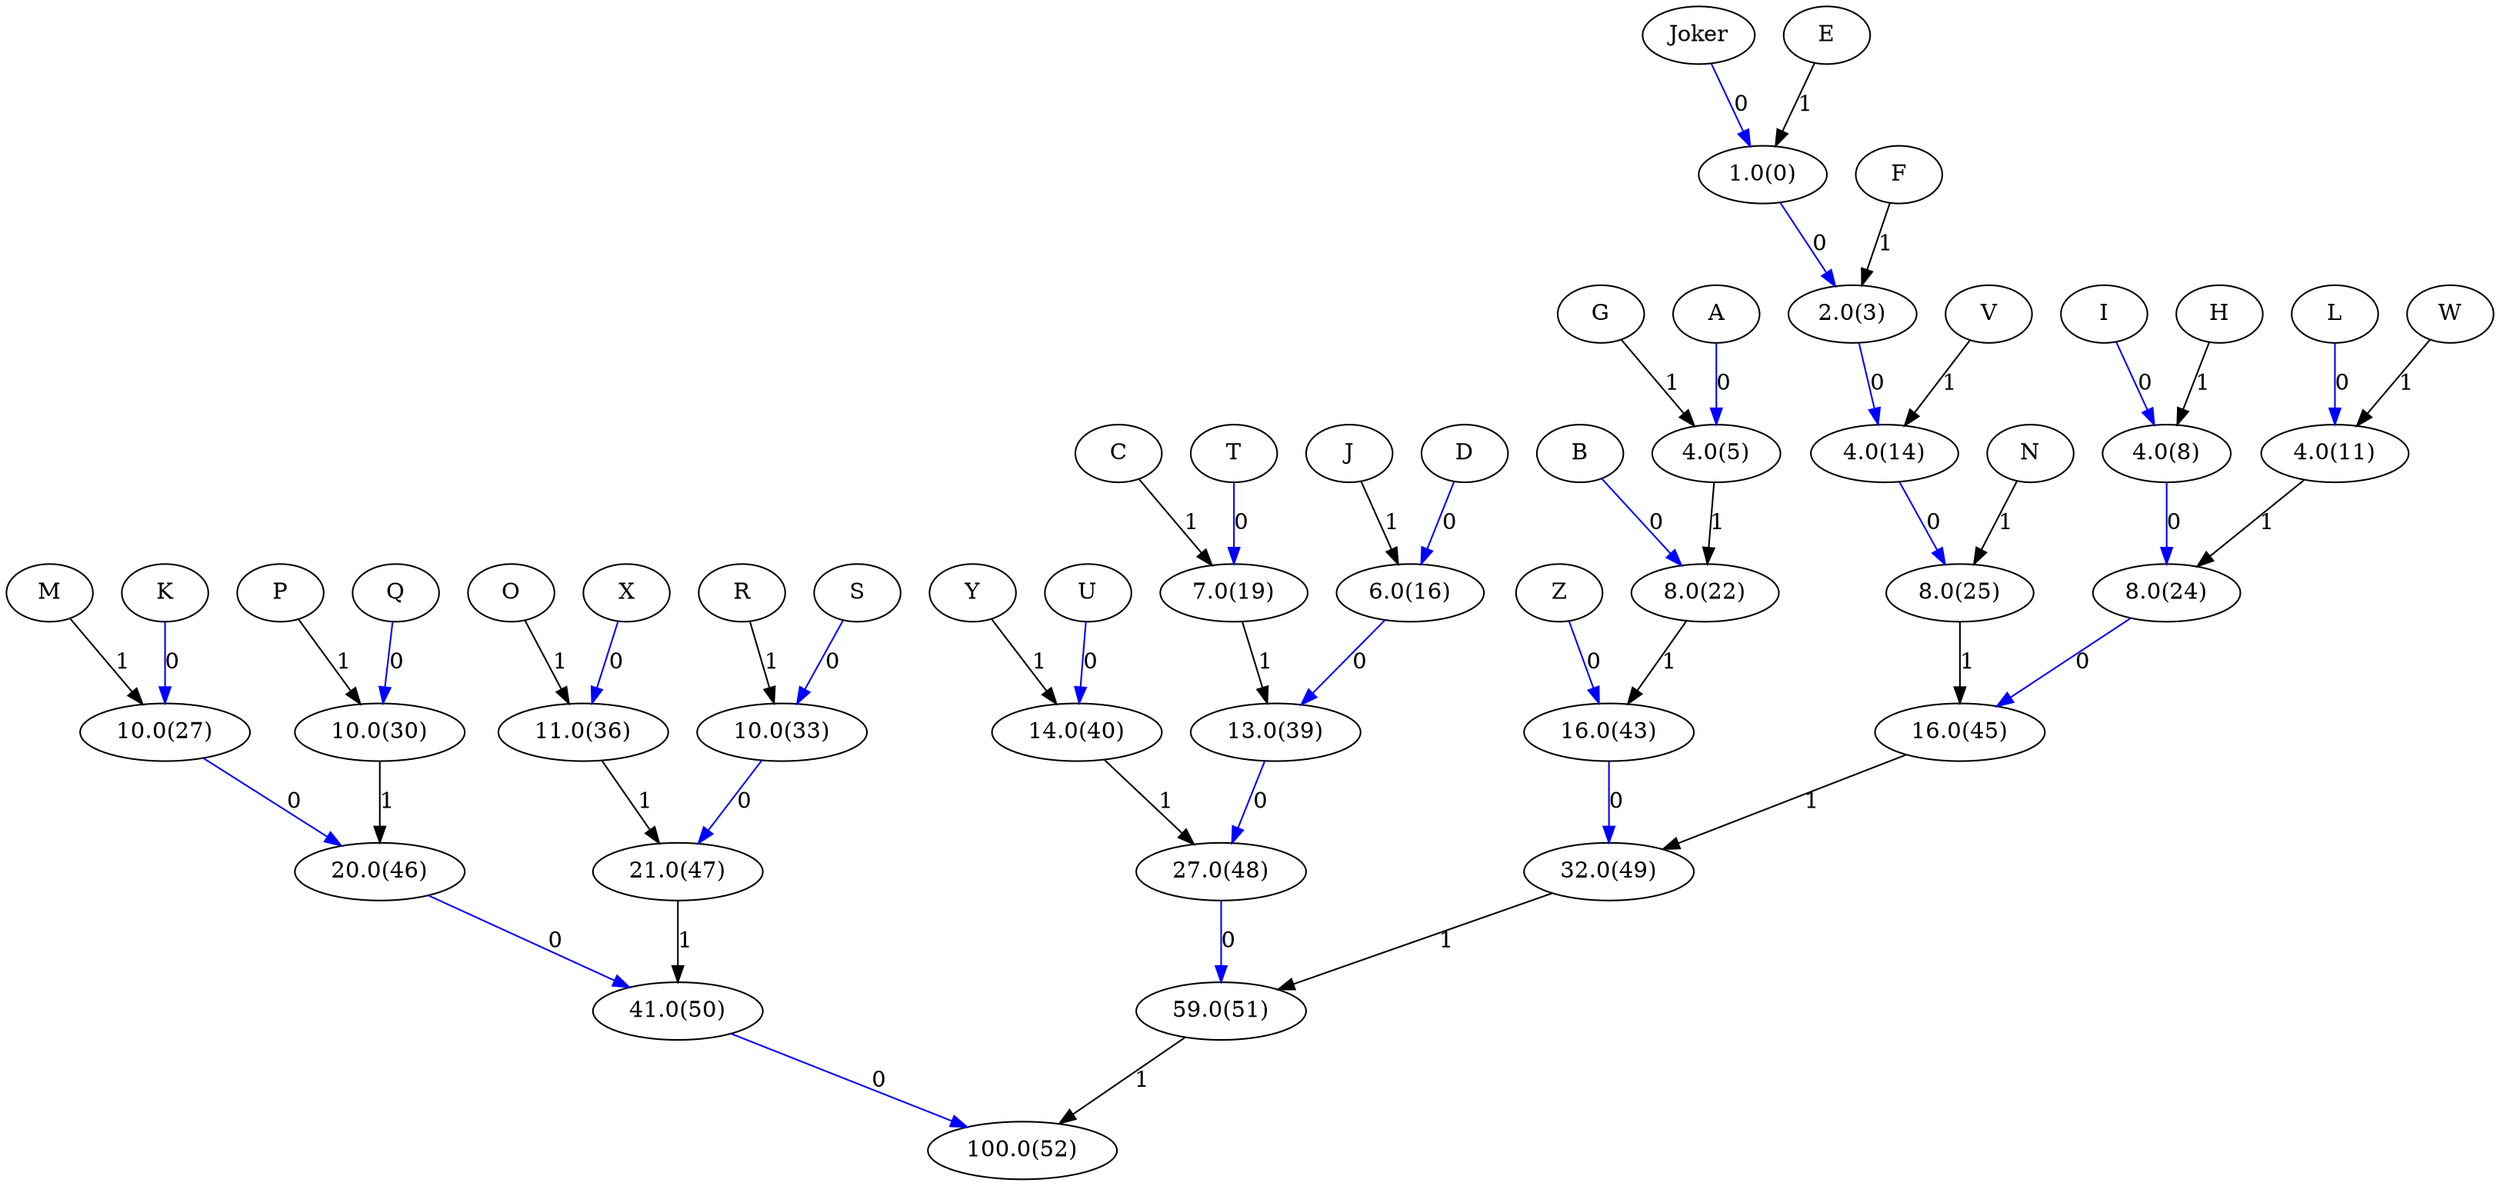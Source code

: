 strict digraph {
	graph [bb="0,0,1552,756"];
	node [label="\N"];
	Joker	 [height="0.50",
		pos="1056,738",
		width="0.97"];
	"1.0(0)"	 [height="0.50",
		pos="1096,648",
		width="1.11"];
	Joker -> "1.0(0)"	 [color=blue,
		label=0,
		lp="1083,693",
		pos="e,1088,666 1064,720 1070,707 1077,689 1084,675"];
	"2.0(3)"	 [height="0.50",
		pos="1152,558",
		width="1.11"];
	"1.0(0)" -> "2.0(3)"	 [color=blue,
		label=0,
		lp="1132,603",
		pos="e,1141,575 1107,631 1115,618 1126,599 1136,584"];
	"4.0(14)"	 [height="0.50",
		pos="1172,468",
		width="1.28"];
	"2.0(3)" -> "4.0(14)"	 [color=blue,
		label=0,
		lp="1167,513",
		pos="e,1168,486 1156,540 1159,527 1163,510 1166,496"];
	"8.0(25)"	 [height="0.50",
		pos="1175,378",
		width="1.28"];
	"4.0(14)" -> "8.0(25)"	 [color=blue,
		label=0,
		lp="1177,423",
		pos="e,1174,396 1173,450 1173,437 1174,421 1174,406"];
	E	 [height="0.50",
		pos="1136,738",
		width="0.75"];
	E -> "1.0(0)"	 [label=1,
		lp="1123,693",
		pos="e,1104,666 1128,721 1122,708 1114,690 1108,675"];
	"16.0(45)"	 [height="0.50",
		pos="1175,288",
		width="1.47"];
	"8.0(25)" -> "16.0(45)"	 [label=1,
		lp="1179,333",
		pos="e,1175,306 1175,360 1175,347 1175,331 1175,316"];
	F	 [height="0.50",
		pos="1181,648",
		width="0.75"];
	F -> "2.0(3)"	 [label=1,
		lp="1172,603",
		pos="e,1158,576 1175,630 1171,617 1166,600 1161,586"];
	A	 [height="0.50",
		pos="1067,558",
		width="0.75"];
	"4.0(5)"	 [height="0.50",
		pos="1067,468",
		width="1.11"];
	A -> "4.0(5)"	 [color=blue,
		label=0,
		lp="1071,513",
		pos="e,1067,486 1067,540 1067,527 1067,511 1067,496"];
	"8.0(22)"	 [height="0.50",
		pos="1062,378",
		width="1.28"];
	"4.0(5)" -> "8.0(22)"	 [label=1,
		lp="1068,423",
		pos="e,1063,396 1066,450 1065,437 1064,421 1064,406"];
	"16.0(43)"	 [height="0.50",
		pos="1002,288",
		width="1.47"];
	"8.0(22)" -> "16.0(43)"	 [label=1,
		lp="1040,333",
		pos="e,1014,306 1050,360 1042,347 1029,329 1020,314"];
	"32.0(49)"	 [height="0.50",
		pos="1002,198",
		width="1.47"];
	"16.0(43)" -> "32.0(49)"	 [color=blue,
		label=0,
		lp="1006,243",
		pos="e,1002,216 1002,270 1002,257 1002,241 1002,226"];
	G	 [height="0.50",
		pos="995,558",
		width="0.75"];
	G -> "4.0(5)"	 [label=1,
		lp="1040,513",
		pos="e,1053,485 1008,542 1019,528 1034,509 1047,493"];
	I	 [height="0.50",
		pos="1309,558",
		width="0.75"];
	"4.0(8)"	 [height="0.50",
		pos="1348,468",
		width="1.11"];
	I -> "4.0(8)"	 [color=blue,
		label=0,
		lp="1335,513",
		pos="e,1340,486 1317,541 1323,528 1330,510 1336,495"];
	"8.0(24)"	 [height="0.50",
		pos="1348,378",
		width="1.28"];
	"4.0(8)" -> "8.0(24)"	 [color=blue,
		label=0,
		lp="1352,423",
		pos="e,1348,396 1348,450 1348,437 1348,421 1348,406"];
	"8.0(24)" -> "16.0(45)"	 [color=blue,
		label=0,
		lp="1280,333",
		pos="e,1204,303 1320,364 1291,349 1245,325 1213,308"];
	"16.0(45)" -> "32.0(49)"	 [label=1,
		lp="1107,243",
		pos="e,1031,213 1146,273 1117,258 1072,235 1040,218"];
	H	 [height="0.50",
		pos="1381,558",
		width="0.75"];
	H -> "4.0(8)"	 [label=1,
		lp="1370,513",
		pos="e,1355,486 1374,540 1370,527 1363,510 1358,496"];
	L	 [height="0.50",
		pos="1453,558",
		width="0.75"];
	"4.0(11)"	 [height="0.50",
		pos="1453,468",
		width="1.28"];
	L -> "4.0(11)"	 [color=blue,
		label=0,
		lp="1457,513",
		pos="e,1453,486 1453,540 1453,527 1453,511 1453,496"];
	"4.0(11)" -> "8.0(24)"	 [label=1,
		lp="1413,423",
		pos="e,1367,395 1434,451 1417,437 1393,417 1375,402"];
	W	 [height="0.50",
		pos="1525,558",
		width="0.75"];
	W -> "4.0(11)"	 [label=1,
		lp="1498,513",
		pos="e,1467,485 1512,542 1501,528 1486,509 1473,493"];
	V	 [height="0.50",
		pos="1237,558",
		width="0.75"];
	V -> "4.0(14)"	 [label=1,
		lp="1213,513",
		pos="e,1184,485 1225,541 1215,528 1201,509 1190,493"];
	D	 [height="0.50",
		pos="910,468",
		width="0.75"];
	"6.0(16)"	 [height="0.50",
		pos="876,378",
		width="1.28"];
	D -> "6.0(16)"	 [color=blue,
		label=0,
		lp="899,423",
		pos="e,883,396 903,450 898,437 892,420 887,406"];
	"13.0(39)"	 [height="0.50",
		pos="783,288",
		width="1.47"];
	"6.0(16)" -> "13.0(39)"	 [color=blue,
		label=0,
		lp="841,333",
		pos="e,801,305 859,361 844,347 825,328 809,312"];
	"27.0(48)"	 [height="0.50",
		pos="690,198",
		width="1.47"];
	"13.0(39)" -> "27.0(48)"	 [color=blue,
		label=0,
		lp="748,243",
		pos="e,708,215 765,271 751,257 731,238 715,222"];
	"59.0(51)"	 [height="0.50",
		pos="690,108",
		width="1.47"];
	"27.0(48)" -> "59.0(51)"	 [color=blue,
		label=0,
		lp="694,153",
		pos="e,690,126 690,180 690,167 690,151 690,136"];
	J	 [height="0.50",
		pos="838,468",
		width="0.75"];
	J -> "6.0(16)"	 [label=1,
		lp="863,423",
		pos="e,868,396 845,451 851,438 858,420 864,405"];
	T	 [height="0.50",
		pos="766,468",
		width="0.75"];
	"7.0(19)"	 [height="0.50",
		pos="766,378",
		width="1.28"];
	T -> "7.0(19)"	 [color=blue,
		label=0,
		lp="770,423",
		pos="e,766,396 766,450 766,437 766,421 766,406"];
	"7.0(19)" -> "13.0(39)"	 [label=1,
		lp="779,333",
		pos="e,779,306 769,360 771,347 774,330 777,316"];
	C	 [height="0.50",
		pos="694,468",
		width="0.75"];
	C -> "7.0(19)"	 [label=1,
		lp="739,423",
		pos="e,752,395 707,452 718,438 733,419 746,403"];
	B	 [height="0.50",
		pos="982,468",
		width="0.75"];
	B -> "8.0(22)"	 [color=blue,
		label=0,
		lp="1032,423",
		pos="e,1047,395 996,452 1008,438 1026,419 1040,403"];
	"32.0(49)" -> "59.0(51)"	 [label=1,
		lp="877,153",
		pos="e,731,120 962,186 905,170 803,140 741,123"];
	N	 [height="0.50",
		pos="1263,468",
		width="0.75"];
	N -> "8.0(25)"	 [label=1,
		lp="1230,423",
		pos="e,1192,395 1248,453 1234,439 1215,419 1199,403"];
	K	 [height="0.50",
		pos="99,378",
		width="0.75"];
	"10.0(27)"	 [height="0.50",
		pos="99,288",
		width="1.47"];
	K -> "10.0(27)"	 [color=blue,
		label=0,
		lp="103,333",
		pos="e,99,306 99,360 99,347 99,331 99,316"];
	"20.0(46)"	 [height="0.50",
		pos="233,198",
		width="1.47"];
	"10.0(27)" -> "20.0(46)"	 [color=blue,
		label=0,
		lp="181,243",
		pos="e,209,214 123,272 144,258 176,236 201,220"];
	"41.0(50)"	 [height="0.50",
		pos="457,108",
		width="1.47"];
	"20.0(46)" -> "41.0(50)"	 [color=blue,
		label=0,
		lp="368,153",
		pos="e,423,122 268,184 307,168 371,143 413,126"];
	"100.0(52)"	 [height="0.50",
		pos="598,18",
		width="1.64"];
	"41.0(50)" -> "100.0(52)"	 [color=blue,
		label=0,
		lp="543,63",
		pos="e,573,34 482,92 505,78 539,56 564,40"];
	M	 [height="0.50",
		pos="27,378",
		width="0.75"];
	M -> "10.0(27)"	 [label=1,
		lp="72,333",
		pos="e,85,305 40,362 51,348 66,329 79,313"];
	Q	 [height="0.50",
		pos="243,378",
		width="0.75"];
	"10.0(30)"	 [height="0.50",
		pos="233,288",
		width="1.47"];
	Q -> "10.0(30)"	 [color=blue,
		label=0,
		lp="241,333",
		pos="e,235,306 241,360 239,347 238,330 236,316"];
	"10.0(30)" -> "20.0(46)"	 [label=1,
		lp="237,243",
		pos="e,233,216 233,270 233,257 233,241 233,226"];
	P	 [height="0.50",
		pos="171,378",
		width="0.75"];
	P -> "10.0(30)"	 [label=1,
		lp="210,333",
		pos="e,221,306 182,361 191,348 205,330 215,314"];
	S	 [height="0.50",
		pos="531,378",
		width="0.75"];
	"10.0(33)"	 [height="0.50",
		pos="496,288",
		width="1.47"];
	S -> "10.0(33)"	 [color=blue,
		label=0,
		lp="519,333",
		pos="e,503,306 524,360 519,347 512,330 507,316"];
	"21.0(47)"	 [height="0.50",
		pos="457,198",
		width="1.47"];
	"10.0(33)" -> "21.0(47)"	 [color=blue,
		label=0,
		lp="483,243",
		pos="e,465,216 488,270 482,257 475,240 469,226"];
	"21.0(47)" -> "41.0(50)"	 [label=1,
		lp="461,153",
		pos="e,457,126 457,180 457,167 457,151 457,136"];
	R	 [height="0.50",
		pos="459,378",
		width="0.75"];
	R -> "10.0(33)"	 [label=1,
		lp="484,333",
		pos="e,489,306 466,360 472,347 479,330 485,316"];
	X	 [height="0.50",
		pos="387,378",
		width="0.75"];
	"11.0(36)"	 [height="0.50",
		pos="372,288",
		width="1.47"];
	X -> "11.0(36)"	 [color=blue,
		label=0,
		lp="383,333",
		pos="e,375,306 384,360 382,347 379,330 377,316"];
	"11.0(36)" -> "21.0(47)"	 [label=1,
		lp="425,243",
		pos="e,441,215 388,271 401,257 419,238 434,223"];
	O	 [height="0.50",
		pos="315,378",
		width="0.75"];
	O -> "11.0(36)"	 [label=1,
		lp="351,333",
		pos="e,361,306 326,361 334,348 346,330 355,315"];
	"59.0(51)" -> "100.0(52)"	 [label=1,
		lp="655,63",
		pos="e,616,35 672,91 658,77 639,58 623,42"];
	U	 [height="0.50",
		pos="675,378",
		width="0.75"];
	"14.0(40)"	 [height="0.50",
		pos="659,288",
		width="1.47"];
	U -> "14.0(40)"	 [color=blue,
		label=0,
		lp="671,333",
		pos="e,662,306 672,360 670,347 667,330 664,316"];
	"14.0(40)" -> "27.0(48)"	 [label=1,
		lp="680,243",
		pos="e,684,216 665,270 669,257 675,240 680,226"];
	Y	 [height="0.50",
		pos="603,378",
		width="0.75"];
	Y -> "14.0(40)"	 [label=1,
		lp="639,333",
		pos="e,648,306 614,361 622,348 633,330 643,315"];
	Z	 [height="0.50",
		pos="971,378",
		width="0.75"];
	Z -> "16.0(43)"	 [color=blue,
		label=0,
		lp="992,333",
		pos="e,996,306 977,360 981,347 987,330 992,316"];
}
